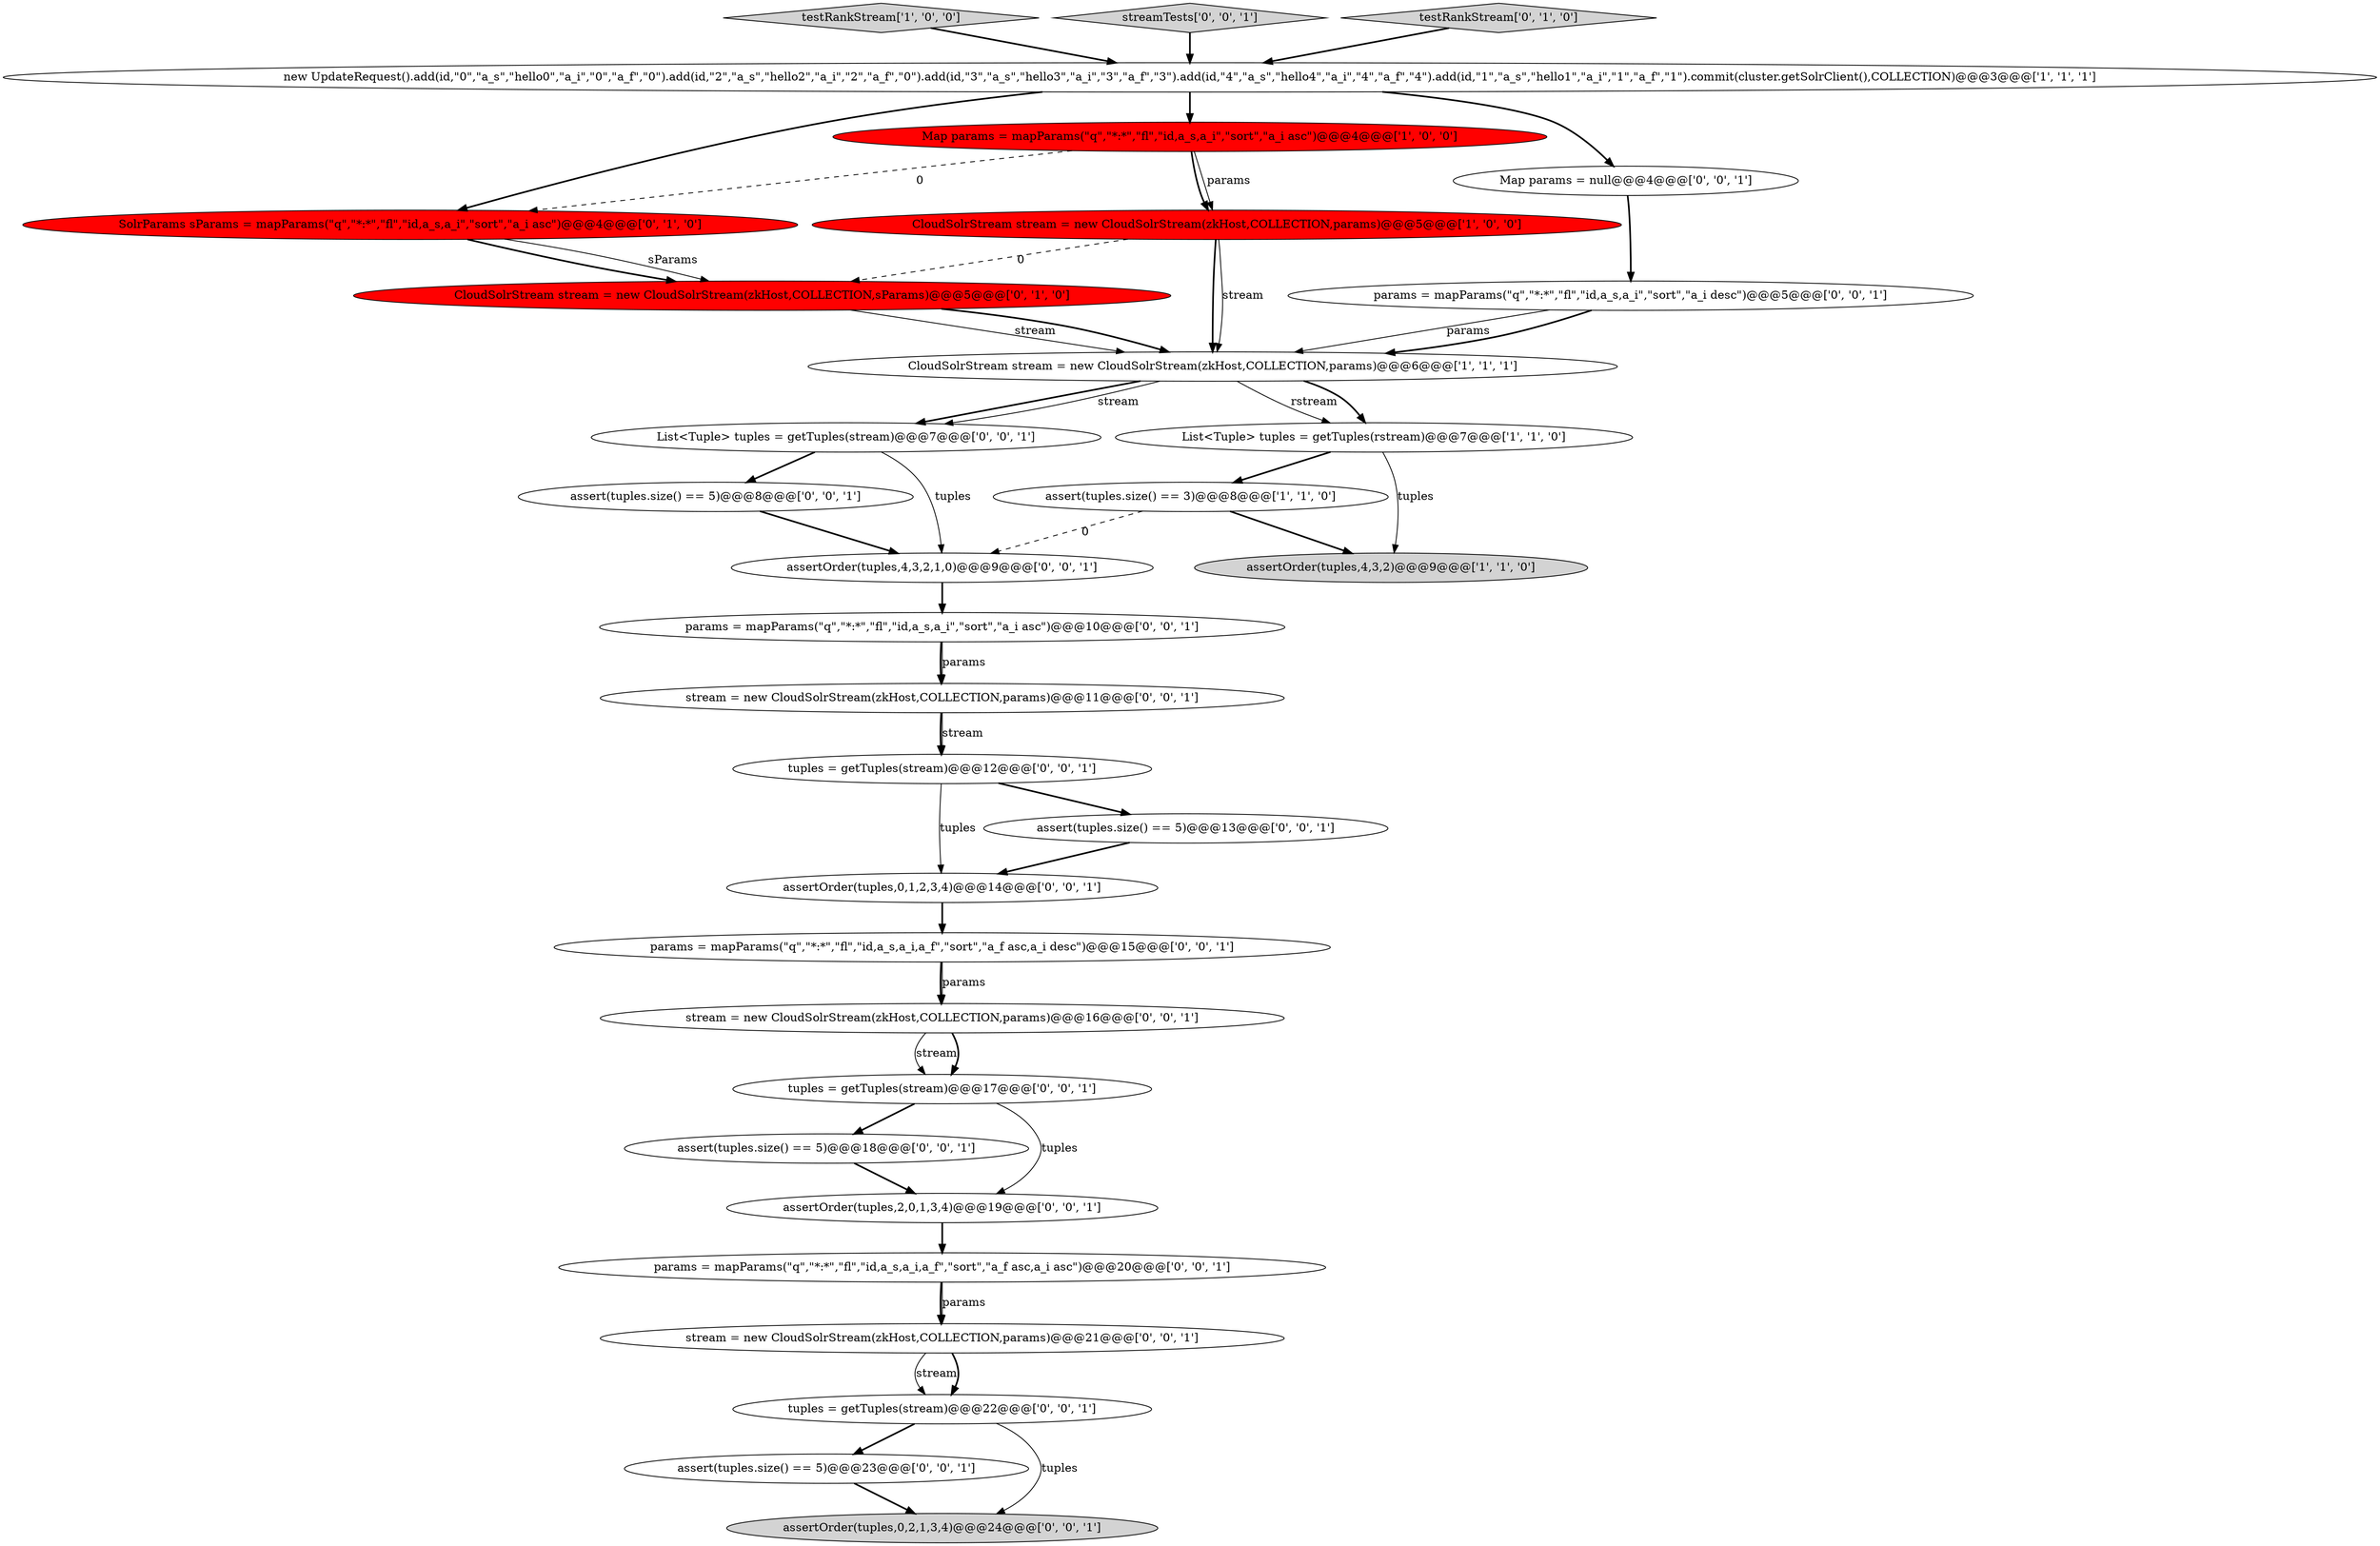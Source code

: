 digraph {
5 [style = filled, label = "CloudSolrStream stream = new CloudSolrStream(zkHost,COLLECTION,params)@@@5@@@['1', '0', '0']", fillcolor = red, shape = ellipse image = "AAA1AAABBB1BBB"];
26 [style = filled, label = "params = mapParams(\"q\",\"*:*\",\"fl\",\"id,a_s,a_i,a_f\",\"sort\",\"a_f asc,a_i asc\")@@@20@@@['0', '0', '1']", fillcolor = white, shape = ellipse image = "AAA0AAABBB3BBB"];
27 [style = filled, label = "assertOrder(tuples,0,1,2,3,4)@@@14@@@['0', '0', '1']", fillcolor = white, shape = ellipse image = "AAA0AAABBB3BBB"];
17 [style = filled, label = "stream = new CloudSolrStream(zkHost,COLLECTION,params)@@@16@@@['0', '0', '1']", fillcolor = white, shape = ellipse image = "AAA0AAABBB3BBB"];
25 [style = filled, label = "params = mapParams(\"q\",\"*:*\",\"fl\",\"id,a_s,a_i,a_f\",\"sort\",\"a_f asc,a_i desc\")@@@15@@@['0', '0', '1']", fillcolor = white, shape = ellipse image = "AAA0AAABBB3BBB"];
6 [style = filled, label = "Map params = mapParams(\"q\",\"*:*\",\"fl\",\"id,a_s,a_i\",\"sort\",\"a_i asc\")@@@4@@@['1', '0', '0']", fillcolor = red, shape = ellipse image = "AAA1AAABBB1BBB"];
16 [style = filled, label = "assert(tuples.size() == 5)@@@18@@@['0', '0', '1']", fillcolor = white, shape = ellipse image = "AAA0AAABBB3BBB"];
19 [style = filled, label = "assertOrder(tuples,2,0,1,3,4)@@@19@@@['0', '0', '1']", fillcolor = white, shape = ellipse image = "AAA0AAABBB3BBB"];
22 [style = filled, label = "tuples = getTuples(stream)@@@22@@@['0', '0', '1']", fillcolor = white, shape = ellipse image = "AAA0AAABBB3BBB"];
30 [style = filled, label = "List<Tuple> tuples = getTuples(stream)@@@7@@@['0', '0', '1']", fillcolor = white, shape = ellipse image = "AAA0AAABBB3BBB"];
12 [style = filled, label = "assert(tuples.size() == 5)@@@8@@@['0', '0', '1']", fillcolor = white, shape = ellipse image = "AAA0AAABBB3BBB"];
31 [style = filled, label = "tuples = getTuples(stream)@@@12@@@['0', '0', '1']", fillcolor = white, shape = ellipse image = "AAA0AAABBB3BBB"];
0 [style = filled, label = "testRankStream['1', '0', '0']", fillcolor = lightgray, shape = diamond image = "AAA0AAABBB1BBB"];
20 [style = filled, label = "streamTests['0', '0', '1']", fillcolor = lightgray, shape = diamond image = "AAA0AAABBB3BBB"];
15 [style = filled, label = "params = mapParams(\"q\",\"*:*\",\"fl\",\"id,a_s,a_i\",\"sort\",\"a_i desc\")@@@5@@@['0', '0', '1']", fillcolor = white, shape = ellipse image = "AAA0AAABBB3BBB"];
11 [style = filled, label = "params = mapParams(\"q\",\"*:*\",\"fl\",\"id,a_s,a_i\",\"sort\",\"a_i asc\")@@@10@@@['0', '0', '1']", fillcolor = white, shape = ellipse image = "AAA0AAABBB3BBB"];
18 [style = filled, label = "tuples = getTuples(stream)@@@17@@@['0', '0', '1']", fillcolor = white, shape = ellipse image = "AAA0AAABBB3BBB"];
23 [style = filled, label = "assert(tuples.size() == 5)@@@13@@@['0', '0', '1']", fillcolor = white, shape = ellipse image = "AAA0AAABBB3BBB"];
7 [style = filled, label = "assert(tuples.size() == 3)@@@8@@@['1', '1', '0']", fillcolor = white, shape = ellipse image = "AAA0AAABBB1BBB"];
3 [style = filled, label = "List<Tuple> tuples = getTuples(rstream)@@@7@@@['1', '1', '0']", fillcolor = white, shape = ellipse image = "AAA0AAABBB1BBB"];
4 [style = filled, label = "assertOrder(tuples,4,3,2)@@@9@@@['1', '1', '0']", fillcolor = lightgray, shape = ellipse image = "AAA0AAABBB1BBB"];
28 [style = filled, label = "stream = new CloudSolrStream(zkHost,COLLECTION,params)@@@11@@@['0', '0', '1']", fillcolor = white, shape = ellipse image = "AAA0AAABBB3BBB"];
8 [style = filled, label = "CloudSolrStream stream = new CloudSolrStream(zkHost,COLLECTION,sParams)@@@5@@@['0', '1', '0']", fillcolor = red, shape = ellipse image = "AAA1AAABBB2BBB"];
10 [style = filled, label = "SolrParams sParams = mapParams(\"q\",\"*:*\",\"fl\",\"id,a_s,a_i\",\"sort\",\"a_i asc\")@@@4@@@['0', '1', '0']", fillcolor = red, shape = ellipse image = "AAA1AAABBB2BBB"];
24 [style = filled, label = "assert(tuples.size() == 5)@@@23@@@['0', '0', '1']", fillcolor = white, shape = ellipse image = "AAA0AAABBB3BBB"];
9 [style = filled, label = "testRankStream['0', '1', '0']", fillcolor = lightgray, shape = diamond image = "AAA0AAABBB2BBB"];
29 [style = filled, label = "assertOrder(tuples,0,2,1,3,4)@@@24@@@['0', '0', '1']", fillcolor = lightgray, shape = ellipse image = "AAA0AAABBB3BBB"];
14 [style = filled, label = "Map params = null@@@4@@@['0', '0', '1']", fillcolor = white, shape = ellipse image = "AAA0AAABBB3BBB"];
1 [style = filled, label = "CloudSolrStream stream = new CloudSolrStream(zkHost,COLLECTION,params)@@@6@@@['1', '1', '1']", fillcolor = white, shape = ellipse image = "AAA0AAABBB1BBB"];
2 [style = filled, label = "new UpdateRequest().add(id,\"0\",\"a_s\",\"hello0\",\"a_i\",\"0\",\"a_f\",\"0\").add(id,\"2\",\"a_s\",\"hello2\",\"a_i\",\"2\",\"a_f\",\"0\").add(id,\"3\",\"a_s\",\"hello3\",\"a_i\",\"3\",\"a_f\",\"3\").add(id,\"4\",\"a_s\",\"hello4\",\"a_i\",\"4\",\"a_f\",\"4\").add(id,\"1\",\"a_s\",\"hello1\",\"a_i\",\"1\",\"a_f\",\"1\").commit(cluster.getSolrClient(),COLLECTION)@@@3@@@['1', '1', '1']", fillcolor = white, shape = ellipse image = "AAA0AAABBB1BBB"];
21 [style = filled, label = "stream = new CloudSolrStream(zkHost,COLLECTION,params)@@@21@@@['0', '0', '1']", fillcolor = white, shape = ellipse image = "AAA0AAABBB3BBB"];
13 [style = filled, label = "assertOrder(tuples,4,3,2,1,0)@@@9@@@['0', '0', '1']", fillcolor = white, shape = ellipse image = "AAA0AAABBB3BBB"];
11->28 [style = bold, label=""];
10->8 [style = solid, label="sParams"];
31->23 [style = bold, label=""];
8->1 [style = solid, label="stream"];
30->13 [style = solid, label="tuples"];
23->27 [style = bold, label=""];
9->2 [style = bold, label=""];
2->6 [style = bold, label=""];
1->3 [style = solid, label="rstream"];
6->5 [style = solid, label="params"];
28->31 [style = bold, label=""];
0->2 [style = bold, label=""];
1->3 [style = bold, label=""];
21->22 [style = solid, label="stream"];
24->29 [style = bold, label=""];
7->4 [style = bold, label=""];
1->30 [style = bold, label=""];
2->10 [style = bold, label=""];
16->19 [style = bold, label=""];
3->4 [style = solid, label="tuples"];
13->11 [style = bold, label=""];
25->17 [style = bold, label=""];
15->1 [style = solid, label="params"];
6->10 [style = dashed, label="0"];
26->21 [style = bold, label=""];
20->2 [style = bold, label=""];
8->1 [style = bold, label=""];
12->13 [style = bold, label=""];
5->1 [style = bold, label=""];
6->5 [style = bold, label=""];
30->12 [style = bold, label=""];
5->1 [style = solid, label="stream"];
11->28 [style = solid, label="params"];
17->18 [style = solid, label="stream"];
10->8 [style = bold, label=""];
3->7 [style = bold, label=""];
26->21 [style = solid, label="params"];
21->22 [style = bold, label=""];
19->26 [style = bold, label=""];
2->14 [style = bold, label=""];
7->13 [style = dashed, label="0"];
5->8 [style = dashed, label="0"];
14->15 [style = bold, label=""];
22->24 [style = bold, label=""];
31->27 [style = solid, label="tuples"];
18->19 [style = solid, label="tuples"];
1->30 [style = solid, label="stream"];
25->17 [style = solid, label="params"];
27->25 [style = bold, label=""];
22->29 [style = solid, label="tuples"];
17->18 [style = bold, label=""];
28->31 [style = solid, label="stream"];
15->1 [style = bold, label=""];
18->16 [style = bold, label=""];
}
